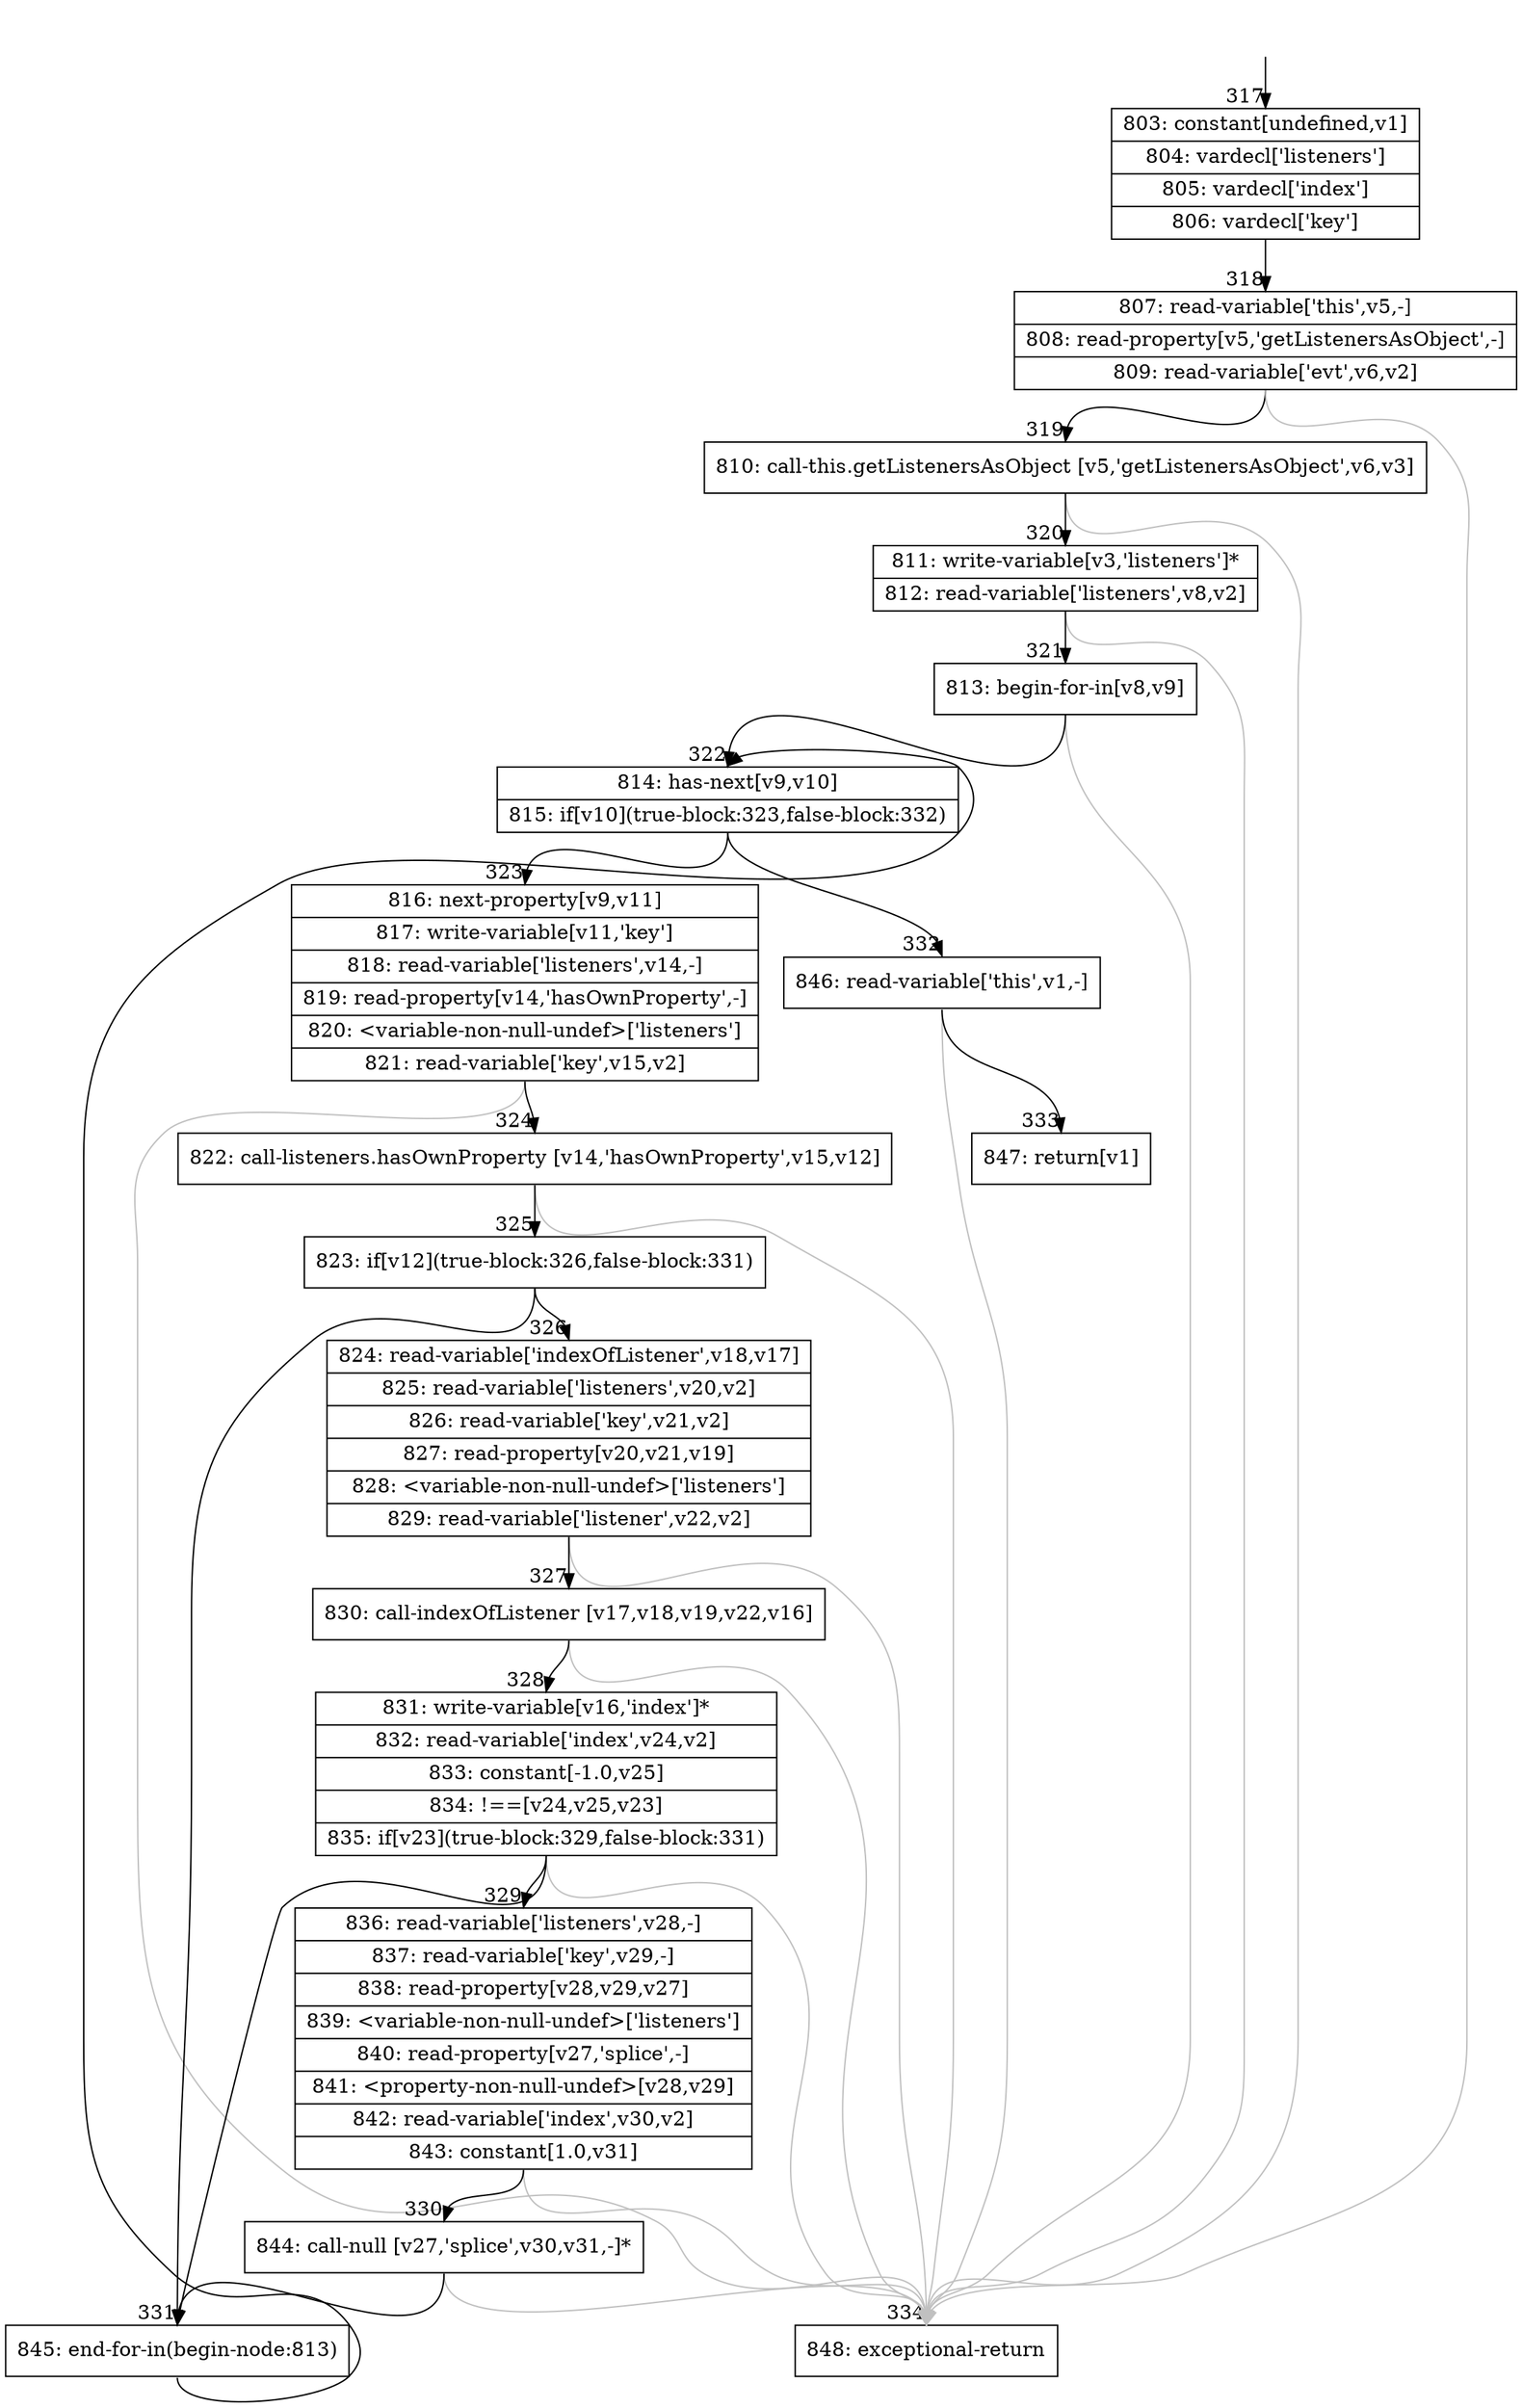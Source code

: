 digraph {
rankdir="TD"
BB_entry33[shape=none,label=""];
BB_entry33 -> BB317 [tailport=s, headport=n, headlabel="    317"]
BB317 [shape=record label="{803: constant[undefined,v1]|804: vardecl['listeners']|805: vardecl['index']|806: vardecl['key']}" ] 
BB317 -> BB318 [tailport=s, headport=n, headlabel="      318"]
BB318 [shape=record label="{807: read-variable['this',v5,-]|808: read-property[v5,'getListenersAsObject',-]|809: read-variable['evt',v6,v2]}" ] 
BB318 -> BB319 [tailport=s, headport=n, headlabel="      319"]
BB318 -> BB334 [tailport=s, headport=n, color=gray, headlabel="      334"]
BB319 [shape=record label="{810: call-this.getListenersAsObject [v5,'getListenersAsObject',v6,v3]}" ] 
BB319 -> BB320 [tailport=s, headport=n, headlabel="      320"]
BB319 -> BB334 [tailport=s, headport=n, color=gray]
BB320 [shape=record label="{811: write-variable[v3,'listeners']*|812: read-variable['listeners',v8,v2]}" ] 
BB320 -> BB321 [tailport=s, headport=n, headlabel="      321"]
BB320 -> BB334 [tailport=s, headport=n, color=gray]
BB321 [shape=record label="{813: begin-for-in[v8,v9]}" ] 
BB321 -> BB322 [tailport=s, headport=n, headlabel="      322"]
BB321 -> BB334 [tailport=s, headport=n, color=gray]
BB322 [shape=record label="{814: has-next[v9,v10]|815: if[v10](true-block:323,false-block:332)}" ] 
BB322 -> BB323 [tailport=s, headport=n, headlabel="      323"]
BB322 -> BB332 [tailport=s, headport=n, headlabel="      332"]
BB323 [shape=record label="{816: next-property[v9,v11]|817: write-variable[v11,'key']|818: read-variable['listeners',v14,-]|819: read-property[v14,'hasOwnProperty',-]|820: \<variable-non-null-undef\>['listeners']|821: read-variable['key',v15,v2]}" ] 
BB323 -> BB324 [tailport=s, headport=n, headlabel="      324"]
BB323 -> BB334 [tailport=s, headport=n, color=gray]
BB324 [shape=record label="{822: call-listeners.hasOwnProperty [v14,'hasOwnProperty',v15,v12]}" ] 
BB324 -> BB325 [tailport=s, headport=n, headlabel="      325"]
BB324 -> BB334 [tailport=s, headport=n, color=gray]
BB325 [shape=record label="{823: if[v12](true-block:326,false-block:331)}" ] 
BB325 -> BB326 [tailport=s, headport=n, headlabel="      326"]
BB325 -> BB331 [tailport=s, headport=n, headlabel="      331"]
BB326 [shape=record label="{824: read-variable['indexOfListener',v18,v17]|825: read-variable['listeners',v20,v2]|826: read-variable['key',v21,v2]|827: read-property[v20,v21,v19]|828: \<variable-non-null-undef\>['listeners']|829: read-variable['listener',v22,v2]}" ] 
BB326 -> BB327 [tailport=s, headport=n, headlabel="      327"]
BB326 -> BB334 [tailport=s, headport=n, color=gray]
BB327 [shape=record label="{830: call-indexOfListener [v17,v18,v19,v22,v16]}" ] 
BB327 -> BB328 [tailport=s, headport=n, headlabel="      328"]
BB327 -> BB334 [tailport=s, headport=n, color=gray]
BB328 [shape=record label="{831: write-variable[v16,'index']*|832: read-variable['index',v24,v2]|833: constant[-1.0,v25]|834: !==[v24,v25,v23]|835: if[v23](true-block:329,false-block:331)}" ] 
BB328 -> BB329 [tailport=s, headport=n, headlabel="      329"]
BB328 -> BB331 [tailport=s, headport=n]
BB328 -> BB334 [tailport=s, headport=n, color=gray]
BB329 [shape=record label="{836: read-variable['listeners',v28,-]|837: read-variable['key',v29,-]|838: read-property[v28,v29,v27]|839: \<variable-non-null-undef\>['listeners']|840: read-property[v27,'splice',-]|841: \<property-non-null-undef\>[v28,v29]|842: read-variable['index',v30,v2]|843: constant[1.0,v31]}" ] 
BB329 -> BB330 [tailport=s, headport=n, headlabel="      330"]
BB329 -> BB334 [tailport=s, headport=n, color=gray]
BB330 [shape=record label="{844: call-null [v27,'splice',v30,v31,-]*}" ] 
BB330 -> BB331 [tailport=s, headport=n]
BB330 -> BB334 [tailport=s, headport=n, color=gray]
BB331 [shape=record label="{845: end-for-in(begin-node:813)}" ] 
BB331 -> BB322 [tailport=s, headport=n]
BB332 [shape=record label="{846: read-variable['this',v1,-]}" ] 
BB332 -> BB333 [tailport=s, headport=n, headlabel="      333"]
BB332 -> BB334 [tailport=s, headport=n, color=gray]
BB333 [shape=record label="{847: return[v1]}" ] 
BB334 [shape=record label="{848: exceptional-return}" ] 
//#$~ 455
}
